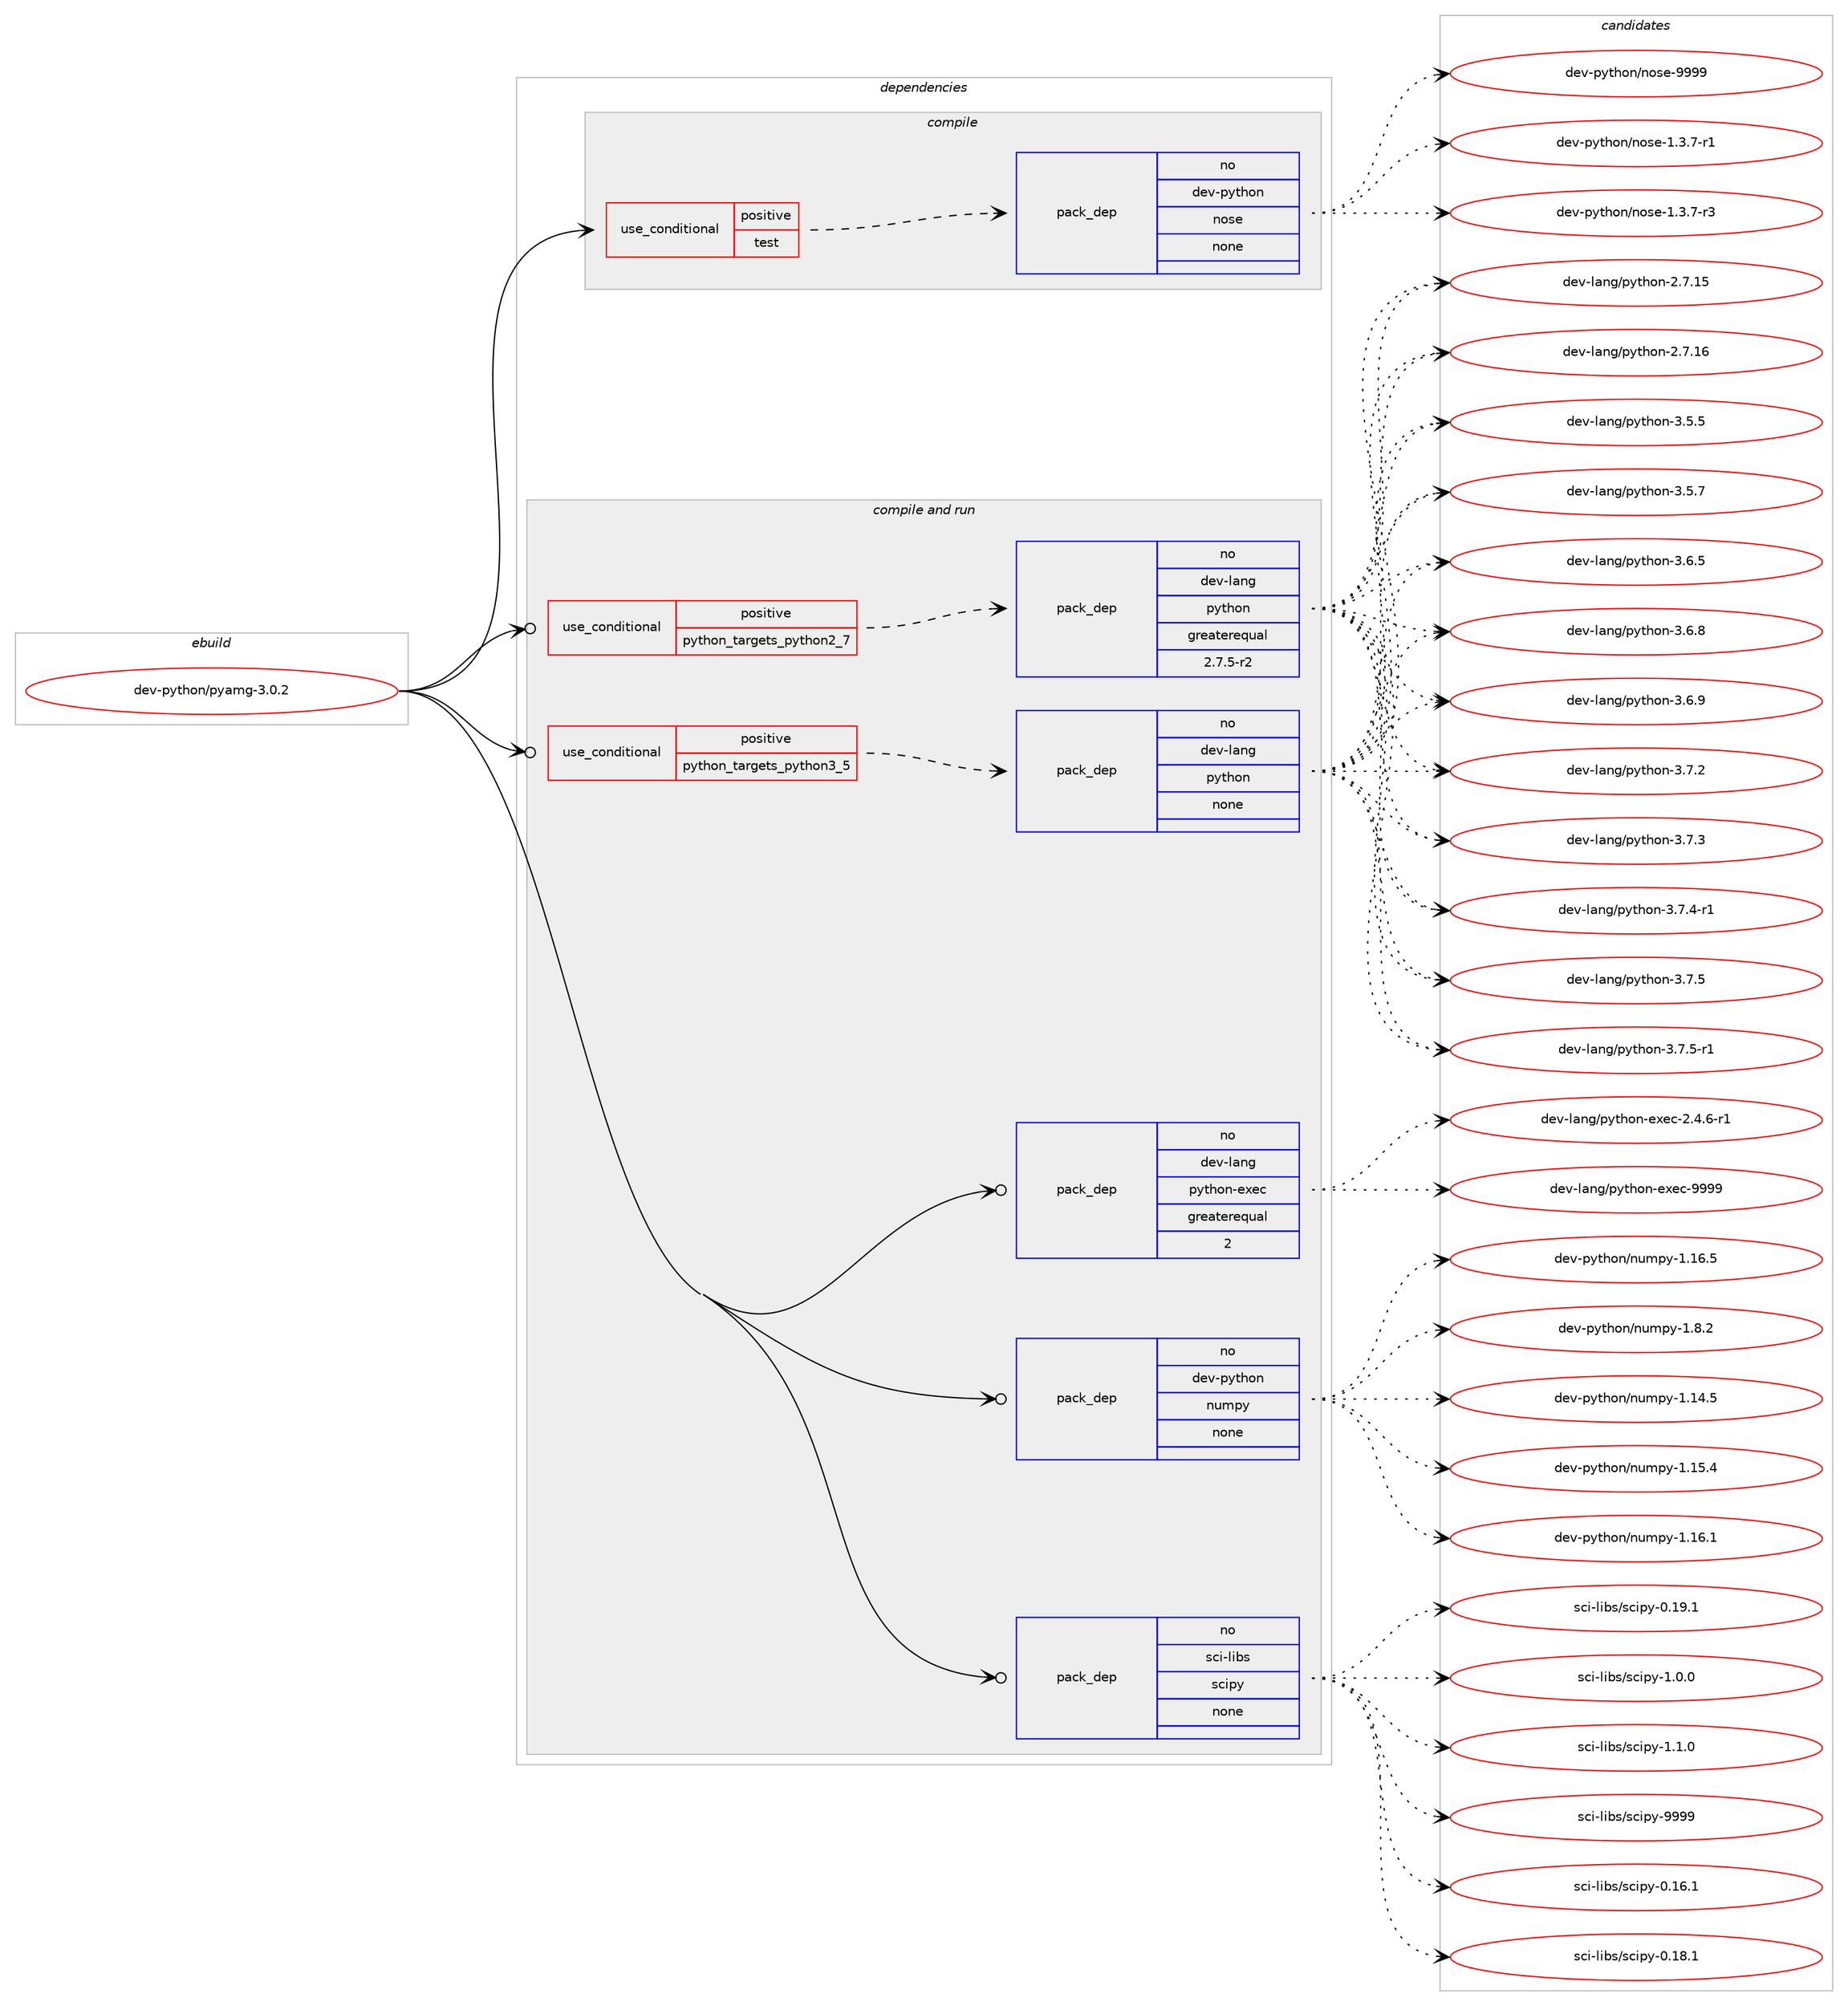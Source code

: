 digraph prolog {

# *************
# Graph options
# *************

newrank=true;
concentrate=true;
compound=true;
graph [rankdir=LR,fontname=Helvetica,fontsize=10,ranksep=1.5];#, ranksep=2.5, nodesep=0.2];
edge  [arrowhead=vee];
node  [fontname=Helvetica,fontsize=10];

# **********
# The ebuild
# **********

subgraph cluster_leftcol {
color=gray;
rank=same;
label=<<i>ebuild</i>>;
id [label="dev-python/pyamg-3.0.2", color=red, width=4, href="../dev-python/pyamg-3.0.2.svg"];
}

# ****************
# The dependencies
# ****************

subgraph cluster_midcol {
color=gray;
label=<<i>dependencies</i>>;
subgraph cluster_compile {
fillcolor="#eeeeee";
style=filled;
label=<<i>compile</i>>;
subgraph cond145271 {
dependency624092 [label=<<TABLE BORDER="0" CELLBORDER="1" CELLSPACING="0" CELLPADDING="4"><TR><TD ROWSPAN="3" CELLPADDING="10">use_conditional</TD></TR><TR><TD>positive</TD></TR><TR><TD>test</TD></TR></TABLE>>, shape=none, color=red];
subgraph pack466977 {
dependency624093 [label=<<TABLE BORDER="0" CELLBORDER="1" CELLSPACING="0" CELLPADDING="4" WIDTH="220"><TR><TD ROWSPAN="6" CELLPADDING="30">pack_dep</TD></TR><TR><TD WIDTH="110">no</TD></TR><TR><TD>dev-python</TD></TR><TR><TD>nose</TD></TR><TR><TD>none</TD></TR><TR><TD></TD></TR></TABLE>>, shape=none, color=blue];
}
dependency624092:e -> dependency624093:w [weight=20,style="dashed",arrowhead="vee"];
}
id:e -> dependency624092:w [weight=20,style="solid",arrowhead="vee"];
}
subgraph cluster_compileandrun {
fillcolor="#eeeeee";
style=filled;
label=<<i>compile and run</i>>;
subgraph cond145272 {
dependency624094 [label=<<TABLE BORDER="0" CELLBORDER="1" CELLSPACING="0" CELLPADDING="4"><TR><TD ROWSPAN="3" CELLPADDING="10">use_conditional</TD></TR><TR><TD>positive</TD></TR><TR><TD>python_targets_python2_7</TD></TR></TABLE>>, shape=none, color=red];
subgraph pack466978 {
dependency624095 [label=<<TABLE BORDER="0" CELLBORDER="1" CELLSPACING="0" CELLPADDING="4" WIDTH="220"><TR><TD ROWSPAN="6" CELLPADDING="30">pack_dep</TD></TR><TR><TD WIDTH="110">no</TD></TR><TR><TD>dev-lang</TD></TR><TR><TD>python</TD></TR><TR><TD>greaterequal</TD></TR><TR><TD>2.7.5-r2</TD></TR></TABLE>>, shape=none, color=blue];
}
dependency624094:e -> dependency624095:w [weight=20,style="dashed",arrowhead="vee"];
}
id:e -> dependency624094:w [weight=20,style="solid",arrowhead="odotvee"];
subgraph cond145273 {
dependency624096 [label=<<TABLE BORDER="0" CELLBORDER="1" CELLSPACING="0" CELLPADDING="4"><TR><TD ROWSPAN="3" CELLPADDING="10">use_conditional</TD></TR><TR><TD>positive</TD></TR><TR><TD>python_targets_python3_5</TD></TR></TABLE>>, shape=none, color=red];
subgraph pack466979 {
dependency624097 [label=<<TABLE BORDER="0" CELLBORDER="1" CELLSPACING="0" CELLPADDING="4" WIDTH="220"><TR><TD ROWSPAN="6" CELLPADDING="30">pack_dep</TD></TR><TR><TD WIDTH="110">no</TD></TR><TR><TD>dev-lang</TD></TR><TR><TD>python</TD></TR><TR><TD>none</TD></TR><TR><TD></TD></TR></TABLE>>, shape=none, color=blue];
}
dependency624096:e -> dependency624097:w [weight=20,style="dashed",arrowhead="vee"];
}
id:e -> dependency624096:w [weight=20,style="solid",arrowhead="odotvee"];
subgraph pack466980 {
dependency624098 [label=<<TABLE BORDER="0" CELLBORDER="1" CELLSPACING="0" CELLPADDING="4" WIDTH="220"><TR><TD ROWSPAN="6" CELLPADDING="30">pack_dep</TD></TR><TR><TD WIDTH="110">no</TD></TR><TR><TD>dev-lang</TD></TR><TR><TD>python-exec</TD></TR><TR><TD>greaterequal</TD></TR><TR><TD>2</TD></TR></TABLE>>, shape=none, color=blue];
}
id:e -> dependency624098:w [weight=20,style="solid",arrowhead="odotvee"];
subgraph pack466981 {
dependency624099 [label=<<TABLE BORDER="0" CELLBORDER="1" CELLSPACING="0" CELLPADDING="4" WIDTH="220"><TR><TD ROWSPAN="6" CELLPADDING="30">pack_dep</TD></TR><TR><TD WIDTH="110">no</TD></TR><TR><TD>dev-python</TD></TR><TR><TD>numpy</TD></TR><TR><TD>none</TD></TR><TR><TD></TD></TR></TABLE>>, shape=none, color=blue];
}
id:e -> dependency624099:w [weight=20,style="solid",arrowhead="odotvee"];
subgraph pack466982 {
dependency624100 [label=<<TABLE BORDER="0" CELLBORDER="1" CELLSPACING="0" CELLPADDING="4" WIDTH="220"><TR><TD ROWSPAN="6" CELLPADDING="30">pack_dep</TD></TR><TR><TD WIDTH="110">no</TD></TR><TR><TD>sci-libs</TD></TR><TR><TD>scipy</TD></TR><TR><TD>none</TD></TR><TR><TD></TD></TR></TABLE>>, shape=none, color=blue];
}
id:e -> dependency624100:w [weight=20,style="solid",arrowhead="odotvee"];
}
subgraph cluster_run {
fillcolor="#eeeeee";
style=filled;
label=<<i>run</i>>;
}
}

# **************
# The candidates
# **************

subgraph cluster_choices {
rank=same;
color=gray;
label=<<i>candidates</i>>;

subgraph choice466977 {
color=black;
nodesep=1;
choice10010111845112121116104111110471101111151014549465146554511449 [label="dev-python/nose-1.3.7-r1", color=red, width=4,href="../dev-python/nose-1.3.7-r1.svg"];
choice10010111845112121116104111110471101111151014549465146554511451 [label="dev-python/nose-1.3.7-r3", color=red, width=4,href="../dev-python/nose-1.3.7-r3.svg"];
choice10010111845112121116104111110471101111151014557575757 [label="dev-python/nose-9999", color=red, width=4,href="../dev-python/nose-9999.svg"];
dependency624093:e -> choice10010111845112121116104111110471101111151014549465146554511449:w [style=dotted,weight="100"];
dependency624093:e -> choice10010111845112121116104111110471101111151014549465146554511451:w [style=dotted,weight="100"];
dependency624093:e -> choice10010111845112121116104111110471101111151014557575757:w [style=dotted,weight="100"];
}
subgraph choice466978 {
color=black;
nodesep=1;
choice10010111845108971101034711212111610411111045504655464953 [label="dev-lang/python-2.7.15", color=red, width=4,href="../dev-lang/python-2.7.15.svg"];
choice10010111845108971101034711212111610411111045504655464954 [label="dev-lang/python-2.7.16", color=red, width=4,href="../dev-lang/python-2.7.16.svg"];
choice100101118451089711010347112121116104111110455146534653 [label="dev-lang/python-3.5.5", color=red, width=4,href="../dev-lang/python-3.5.5.svg"];
choice100101118451089711010347112121116104111110455146534655 [label="dev-lang/python-3.5.7", color=red, width=4,href="../dev-lang/python-3.5.7.svg"];
choice100101118451089711010347112121116104111110455146544653 [label="dev-lang/python-3.6.5", color=red, width=4,href="../dev-lang/python-3.6.5.svg"];
choice100101118451089711010347112121116104111110455146544656 [label="dev-lang/python-3.6.8", color=red, width=4,href="../dev-lang/python-3.6.8.svg"];
choice100101118451089711010347112121116104111110455146544657 [label="dev-lang/python-3.6.9", color=red, width=4,href="../dev-lang/python-3.6.9.svg"];
choice100101118451089711010347112121116104111110455146554650 [label="dev-lang/python-3.7.2", color=red, width=4,href="../dev-lang/python-3.7.2.svg"];
choice100101118451089711010347112121116104111110455146554651 [label="dev-lang/python-3.7.3", color=red, width=4,href="../dev-lang/python-3.7.3.svg"];
choice1001011184510897110103471121211161041111104551465546524511449 [label="dev-lang/python-3.7.4-r1", color=red, width=4,href="../dev-lang/python-3.7.4-r1.svg"];
choice100101118451089711010347112121116104111110455146554653 [label="dev-lang/python-3.7.5", color=red, width=4,href="../dev-lang/python-3.7.5.svg"];
choice1001011184510897110103471121211161041111104551465546534511449 [label="dev-lang/python-3.7.5-r1", color=red, width=4,href="../dev-lang/python-3.7.5-r1.svg"];
dependency624095:e -> choice10010111845108971101034711212111610411111045504655464953:w [style=dotted,weight="100"];
dependency624095:e -> choice10010111845108971101034711212111610411111045504655464954:w [style=dotted,weight="100"];
dependency624095:e -> choice100101118451089711010347112121116104111110455146534653:w [style=dotted,weight="100"];
dependency624095:e -> choice100101118451089711010347112121116104111110455146534655:w [style=dotted,weight="100"];
dependency624095:e -> choice100101118451089711010347112121116104111110455146544653:w [style=dotted,weight="100"];
dependency624095:e -> choice100101118451089711010347112121116104111110455146544656:w [style=dotted,weight="100"];
dependency624095:e -> choice100101118451089711010347112121116104111110455146544657:w [style=dotted,weight="100"];
dependency624095:e -> choice100101118451089711010347112121116104111110455146554650:w [style=dotted,weight="100"];
dependency624095:e -> choice100101118451089711010347112121116104111110455146554651:w [style=dotted,weight="100"];
dependency624095:e -> choice1001011184510897110103471121211161041111104551465546524511449:w [style=dotted,weight="100"];
dependency624095:e -> choice100101118451089711010347112121116104111110455146554653:w [style=dotted,weight="100"];
dependency624095:e -> choice1001011184510897110103471121211161041111104551465546534511449:w [style=dotted,weight="100"];
}
subgraph choice466979 {
color=black;
nodesep=1;
choice10010111845108971101034711212111610411111045504655464953 [label="dev-lang/python-2.7.15", color=red, width=4,href="../dev-lang/python-2.7.15.svg"];
choice10010111845108971101034711212111610411111045504655464954 [label="dev-lang/python-2.7.16", color=red, width=4,href="../dev-lang/python-2.7.16.svg"];
choice100101118451089711010347112121116104111110455146534653 [label="dev-lang/python-3.5.5", color=red, width=4,href="../dev-lang/python-3.5.5.svg"];
choice100101118451089711010347112121116104111110455146534655 [label="dev-lang/python-3.5.7", color=red, width=4,href="../dev-lang/python-3.5.7.svg"];
choice100101118451089711010347112121116104111110455146544653 [label="dev-lang/python-3.6.5", color=red, width=4,href="../dev-lang/python-3.6.5.svg"];
choice100101118451089711010347112121116104111110455146544656 [label="dev-lang/python-3.6.8", color=red, width=4,href="../dev-lang/python-3.6.8.svg"];
choice100101118451089711010347112121116104111110455146544657 [label="dev-lang/python-3.6.9", color=red, width=4,href="../dev-lang/python-3.6.9.svg"];
choice100101118451089711010347112121116104111110455146554650 [label="dev-lang/python-3.7.2", color=red, width=4,href="../dev-lang/python-3.7.2.svg"];
choice100101118451089711010347112121116104111110455146554651 [label="dev-lang/python-3.7.3", color=red, width=4,href="../dev-lang/python-3.7.3.svg"];
choice1001011184510897110103471121211161041111104551465546524511449 [label="dev-lang/python-3.7.4-r1", color=red, width=4,href="../dev-lang/python-3.7.4-r1.svg"];
choice100101118451089711010347112121116104111110455146554653 [label="dev-lang/python-3.7.5", color=red, width=4,href="../dev-lang/python-3.7.5.svg"];
choice1001011184510897110103471121211161041111104551465546534511449 [label="dev-lang/python-3.7.5-r1", color=red, width=4,href="../dev-lang/python-3.7.5-r1.svg"];
dependency624097:e -> choice10010111845108971101034711212111610411111045504655464953:w [style=dotted,weight="100"];
dependency624097:e -> choice10010111845108971101034711212111610411111045504655464954:w [style=dotted,weight="100"];
dependency624097:e -> choice100101118451089711010347112121116104111110455146534653:w [style=dotted,weight="100"];
dependency624097:e -> choice100101118451089711010347112121116104111110455146534655:w [style=dotted,weight="100"];
dependency624097:e -> choice100101118451089711010347112121116104111110455146544653:w [style=dotted,weight="100"];
dependency624097:e -> choice100101118451089711010347112121116104111110455146544656:w [style=dotted,weight="100"];
dependency624097:e -> choice100101118451089711010347112121116104111110455146544657:w [style=dotted,weight="100"];
dependency624097:e -> choice100101118451089711010347112121116104111110455146554650:w [style=dotted,weight="100"];
dependency624097:e -> choice100101118451089711010347112121116104111110455146554651:w [style=dotted,weight="100"];
dependency624097:e -> choice1001011184510897110103471121211161041111104551465546524511449:w [style=dotted,weight="100"];
dependency624097:e -> choice100101118451089711010347112121116104111110455146554653:w [style=dotted,weight="100"];
dependency624097:e -> choice1001011184510897110103471121211161041111104551465546534511449:w [style=dotted,weight="100"];
}
subgraph choice466980 {
color=black;
nodesep=1;
choice10010111845108971101034711212111610411111045101120101994550465246544511449 [label="dev-lang/python-exec-2.4.6-r1", color=red, width=4,href="../dev-lang/python-exec-2.4.6-r1.svg"];
choice10010111845108971101034711212111610411111045101120101994557575757 [label="dev-lang/python-exec-9999", color=red, width=4,href="../dev-lang/python-exec-9999.svg"];
dependency624098:e -> choice10010111845108971101034711212111610411111045101120101994550465246544511449:w [style=dotted,weight="100"];
dependency624098:e -> choice10010111845108971101034711212111610411111045101120101994557575757:w [style=dotted,weight="100"];
}
subgraph choice466981 {
color=black;
nodesep=1;
choice100101118451121211161041111104711011710911212145494649524653 [label="dev-python/numpy-1.14.5", color=red, width=4,href="../dev-python/numpy-1.14.5.svg"];
choice100101118451121211161041111104711011710911212145494649534652 [label="dev-python/numpy-1.15.4", color=red, width=4,href="../dev-python/numpy-1.15.4.svg"];
choice100101118451121211161041111104711011710911212145494649544649 [label="dev-python/numpy-1.16.1", color=red, width=4,href="../dev-python/numpy-1.16.1.svg"];
choice100101118451121211161041111104711011710911212145494649544653 [label="dev-python/numpy-1.16.5", color=red, width=4,href="../dev-python/numpy-1.16.5.svg"];
choice1001011184511212111610411111047110117109112121454946564650 [label="dev-python/numpy-1.8.2", color=red, width=4,href="../dev-python/numpy-1.8.2.svg"];
dependency624099:e -> choice100101118451121211161041111104711011710911212145494649524653:w [style=dotted,weight="100"];
dependency624099:e -> choice100101118451121211161041111104711011710911212145494649534652:w [style=dotted,weight="100"];
dependency624099:e -> choice100101118451121211161041111104711011710911212145494649544649:w [style=dotted,weight="100"];
dependency624099:e -> choice100101118451121211161041111104711011710911212145494649544653:w [style=dotted,weight="100"];
dependency624099:e -> choice1001011184511212111610411111047110117109112121454946564650:w [style=dotted,weight="100"];
}
subgraph choice466982 {
color=black;
nodesep=1;
choice115991054510810598115471159910511212145484649544649 [label="sci-libs/scipy-0.16.1", color=red, width=4,href="../sci-libs/scipy-0.16.1.svg"];
choice115991054510810598115471159910511212145484649564649 [label="sci-libs/scipy-0.18.1", color=red, width=4,href="../sci-libs/scipy-0.18.1.svg"];
choice115991054510810598115471159910511212145484649574649 [label="sci-libs/scipy-0.19.1", color=red, width=4,href="../sci-libs/scipy-0.19.1.svg"];
choice1159910545108105981154711599105112121454946484648 [label="sci-libs/scipy-1.0.0", color=red, width=4,href="../sci-libs/scipy-1.0.0.svg"];
choice1159910545108105981154711599105112121454946494648 [label="sci-libs/scipy-1.1.0", color=red, width=4,href="../sci-libs/scipy-1.1.0.svg"];
choice11599105451081059811547115991051121214557575757 [label="sci-libs/scipy-9999", color=red, width=4,href="../sci-libs/scipy-9999.svg"];
dependency624100:e -> choice115991054510810598115471159910511212145484649544649:w [style=dotted,weight="100"];
dependency624100:e -> choice115991054510810598115471159910511212145484649564649:w [style=dotted,weight="100"];
dependency624100:e -> choice115991054510810598115471159910511212145484649574649:w [style=dotted,weight="100"];
dependency624100:e -> choice1159910545108105981154711599105112121454946484648:w [style=dotted,weight="100"];
dependency624100:e -> choice1159910545108105981154711599105112121454946494648:w [style=dotted,weight="100"];
dependency624100:e -> choice11599105451081059811547115991051121214557575757:w [style=dotted,weight="100"];
}
}

}
